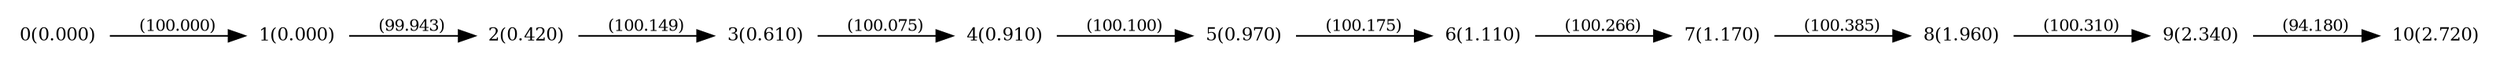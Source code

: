 digraph "graph" {

rankdir="LR";
node [shape=plaintext, fontsize=11];
edge [fontsize=10];

0 [label="0(0.000)"];
1 [label="1(0.000)"];
2 [label="2(0.420)"];
3 [label="3(0.610)"];
4 [label="4(0.910)"];
5 [label="5(0.970)"];
6 [label="6(1.110)"];
7 [label="7(1.170)"];
8 [label="8(1.960)"];
9 [label="9(2.340)"];
10 [label="10(2.720)"];

0->1 [label="(100.000)"];
1->2 [label="(99.943)"];
2->3 [label="(100.149)"];
3->4 [label="(100.075)"];
4->5 [label="(100.100)"];
5->6 [label="(100.175)"];
6->7 [label="(100.266)"];
7->8 [label="(100.385)"];
8->9 [label="(100.310)"];
9->10 [label="(94.180)"];

}
